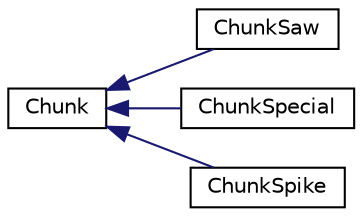 digraph "Graphe hiérarchique des classes"
{
  edge [fontname="Helvetica",fontsize="10",labelfontname="Helvetica",labelfontsize="10"];
  node [fontname="Helvetica",fontsize="10",shape=record];
  rankdir="LR";
  Node1 [label="Chunk",height=0.2,width=0.4,color="black", fillcolor="white", style="filled",URL="$class_chunk.html",tooltip="Classe permettant un découpage de l&#39;écran afin de faciliter la génération aléatoire de Chunks prédéfi..."];
  Node1 -> Node2 [dir="back",color="midnightblue",fontsize="10",style="solid",fontname="Helvetica"];
  Node2 [label="ChunkSaw",height=0.2,width=0.4,color="black", fillcolor="white", style="filled",URL="$class_chunk_saw.html",tooltip="Chunk contenant les scies circulaires avec différentes positions définies aléatoirement. "];
  Node1 -> Node3 [dir="back",color="midnightblue",fontsize="10",style="solid",fontname="Helvetica"];
  Node3 [label="ChunkSpecial",height=0.2,width=0.4,color="black", fillcolor="white", style="filled",URL="$class_chunk_special.html",tooltip="Chunk utilisé pour les missiles. "];
  Node1 -> Node4 [dir="back",color="midnightblue",fontsize="10",style="solid",fontname="Helvetica"];
  Node4 [label="ChunkSpike",height=0.2,width=0.4,color="black", fillcolor="white", style="filled",URL="$class_chunk_spike.html",tooltip="Chunk utilisé pour les pointes. "];
}
